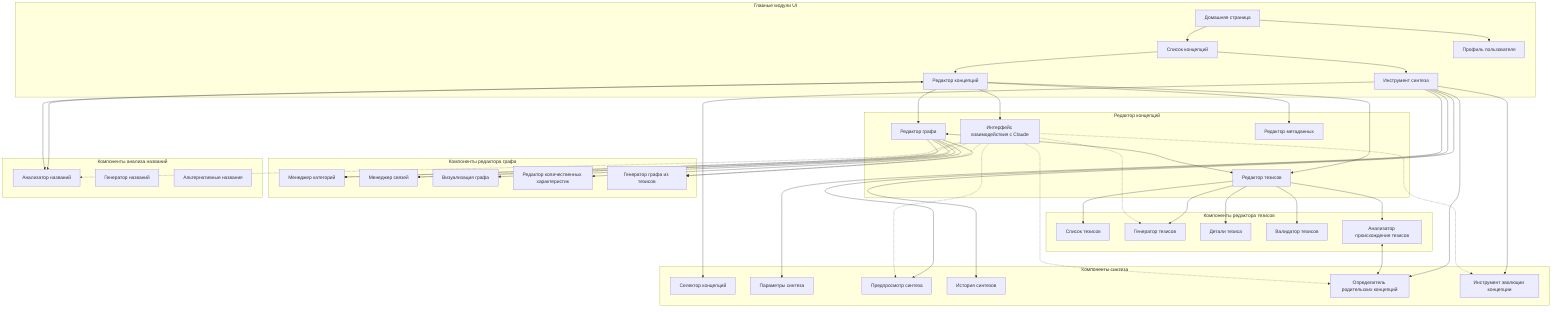 flowchart TB
    subgraph "Главные модули UI"
        HOME[Домашняя страница]
        CONCEPT_LIST[Список концепций]
        CONCEPT_EDITOR[Редактор концепций]
        SYNTHESIS[Инструмент синтеза]
        USER_PROFILE[Профиль пользователя]
    end
    
    subgraph "Редактор концепций"
        GRAPH_EDITOR[Редактор графа]
        THESIS_EDITOR[Редактор тезисов]
        CLAUDE_INTERFACE[Интерфейс взаимодействия с Claude]
        META_EDITOR[Редактор метаданных]
    end
    
    subgraph "Компоненты редактора графа"
        CATEGORY_MANAGER[Менеджер категорий]
        RELATIONSHIP_MANAGER[Менеджер связей]
        VISUALIZATION[Визуализация графа]
        QUANT_EDITOR[Редактор количественных характеристик]
        GRAPH_FROM_THESIS[Генератор графа из тезисов]
    end
    
    subgraph "Компоненты редактора тезисов"
        THESIS_LIST[Список тезисов]
        THESIS_GENERATOR[Генератор тезисов]
        THESIS_DETAILS[Детали тезиса]
        THESIS_VALIDATOR[Валидатор тезисов]
        THESIS_ORIGIN[Анализатор происхождения тезисов]
    end
    
    subgraph "Компоненты синтеза"
        CONCEPT_SELECTOR[Селектор концепций]
        SYNTHESIS_PARAMS[Параметры синтеза]
        SYNTHESIS_PREVIEW[Предпросмотр синтеза]
        SYNTHESIS_HISTORY[История синтезов]
        CONCEPT_ORIGIN[Определитель родительских концепций]
        CONCEPT_EVOLUTION[Инструмент эволюции концепции]
    end
    
    subgraph "Компоненты анализа названий"
        NAME_ANALYZER[Анализатор названий]
        NAME_GENERATOR[Генератор названий]
        NAME_ALTERNATIVES[Альтернативные названия]
    end
    
    HOME --> CONCEPT_LIST
    CONCEPT_LIST --> CONCEPT_EDITOR
    CONCEPT_LIST --> SYNTHESIS
    HOME --> USER_PROFILE
    
    CONCEPT_EDITOR --> GRAPH_EDITOR
    CONCEPT_EDITOR --> THESIS_EDITOR
    CONCEPT_EDITOR --> CLAUDE_INTERFACE
    CONCEPT_EDITOR --> META_EDITOR
    CONCEPT_EDITOR --> NAME_ANALYZER
    
    GRAPH_EDITOR --> CATEGORY_MANAGER
    GRAPH_EDITOR --> RELATIONSHIP_MANAGER
    GRAPH_EDITOR --> VISUALIZATION
    GRAPH_EDITOR --> QUANT_EDITOR
    GRAPH_EDITOR --> GRAPH_FROM_THESIS
    
    THESIS_EDITOR --> THESIS_LIST
    THESIS_EDITOR --> THESIS_GENERATOR
    THESIS_EDITOR --> THESIS_DETAILS
    THESIS_EDITOR --> THESIS_VALIDATOR
    THESIS_EDITOR --> THESIS_ORIGIN
    
    SYNTHESIS --> CONCEPT_SELECTOR
    SYNTHESIS --> SYNTHESIS_PARAMS
    SYNTHESIS --> SYNTHESIS_PREVIEW
    SYNTHESIS --> SYNTHESIS_HISTORY
    SYNTHESIS --> CONCEPT_ORIGIN
    SYNTHESIS --> CONCEPT_EVOLUTION
    
    GRAPH_EDITOR <--> THESIS_EDITOR
    NAME_ANALYZER <--> CONCEPT_EDITOR
    THESIS_ORIGIN <--> CONCEPT_ORIGIN
    
    CLAUDE_INTERFACE -.-> CATEGORY_MANAGER
    CLAUDE_INTERFACE -.-> RELATIONSHIP_MANAGER
    CLAUDE_INTERFACE -.-> THESIS_GENERATOR
    CLAUDE_INTERFACE -.-> SYNTHESIS_PREVIEW
    CLAUDE_INTERFACE -.-> GRAPH_FROM_THESIS
    CLAUDE_INTERFACE -.-> NAME_ANALYZER
    CLAUDE_INTERFACE -.-> CONCEPT_ORIGIN
    CLAUDE_INTERFACE -.-> CONCEPT_EVOLUTION